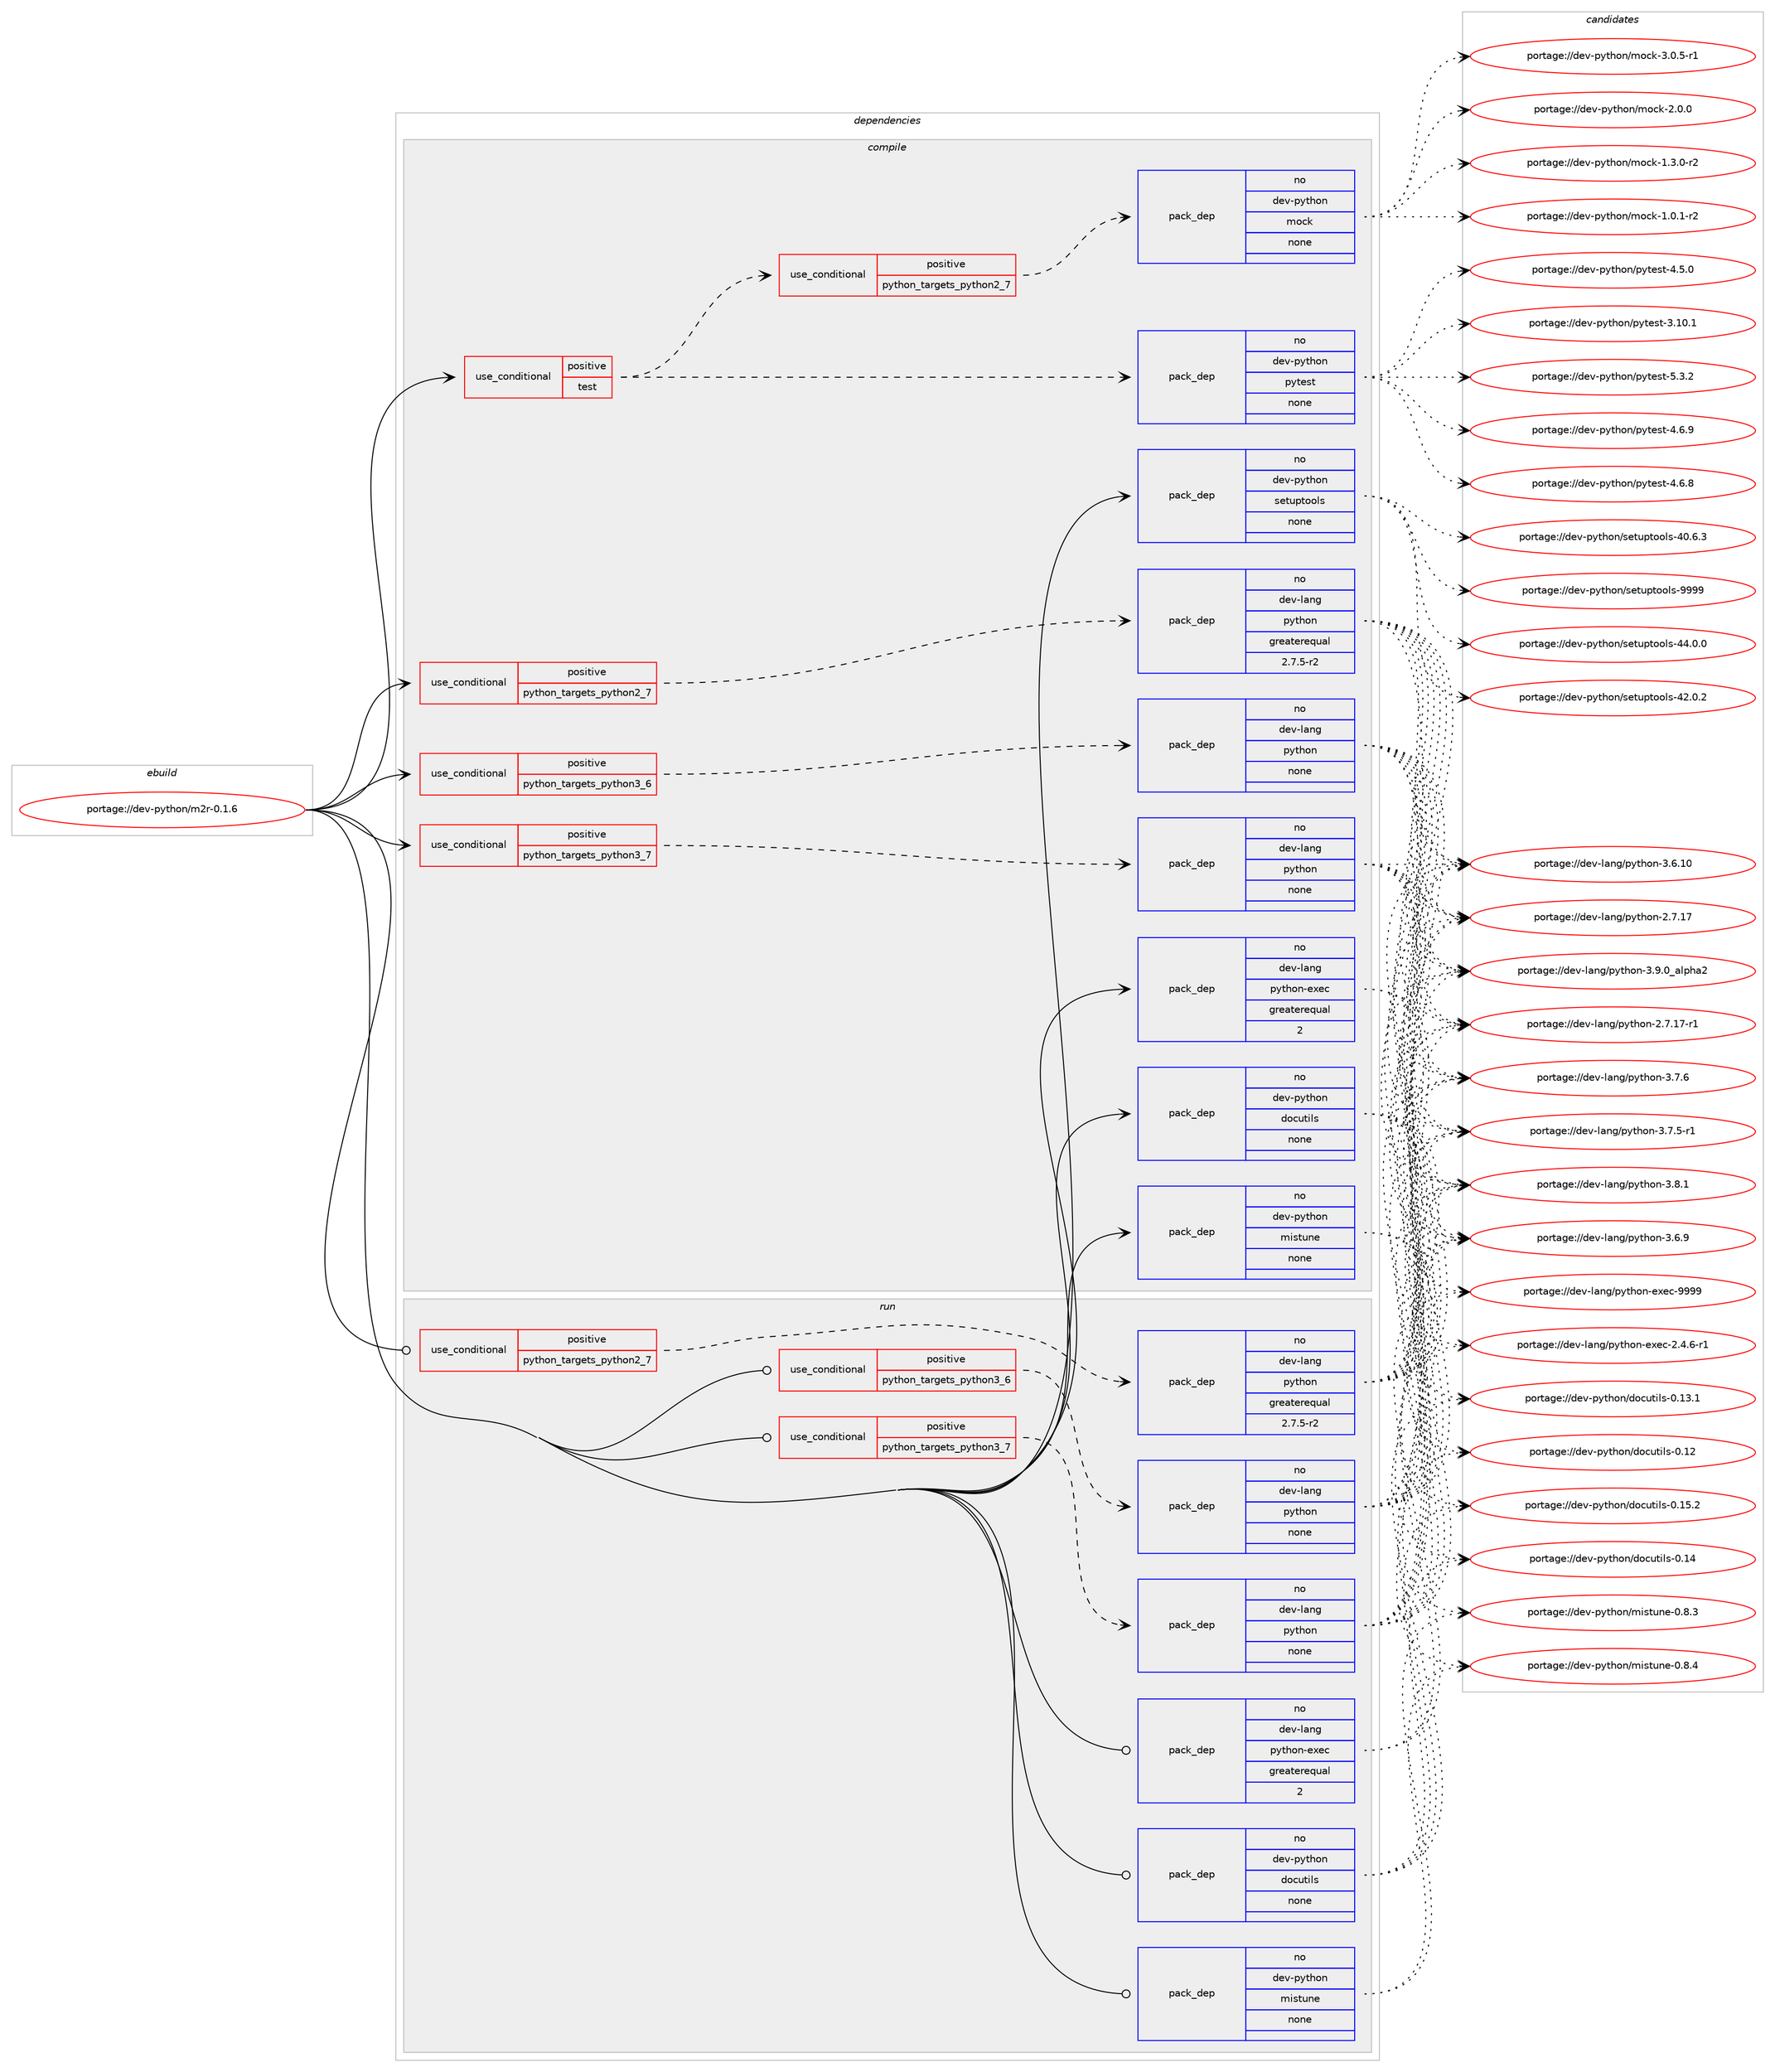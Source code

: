 digraph prolog {

# *************
# Graph options
# *************

newrank=true;
concentrate=true;
compound=true;
graph [rankdir=LR,fontname=Helvetica,fontsize=10,ranksep=1.5];#, ranksep=2.5, nodesep=0.2];
edge  [arrowhead=vee];
node  [fontname=Helvetica,fontsize=10];

# **********
# The ebuild
# **********

subgraph cluster_leftcol {
color=gray;
rank=same;
label=<<i>ebuild</i>>;
id [label="portage://dev-python/m2r-0.1.6", color=red, width=4, href="../dev-python/m2r-0.1.6.svg"];
}

# ****************
# The dependencies
# ****************

subgraph cluster_midcol {
color=gray;
label=<<i>dependencies</i>>;
subgraph cluster_compile {
fillcolor="#eeeeee";
style=filled;
label=<<i>compile</i>>;
subgraph cond113226 {
dependency451487 [label=<<TABLE BORDER="0" CELLBORDER="1" CELLSPACING="0" CELLPADDING="4"><TR><TD ROWSPAN="3" CELLPADDING="10">use_conditional</TD></TR><TR><TD>positive</TD></TR><TR><TD>python_targets_python2_7</TD></TR></TABLE>>, shape=none, color=red];
subgraph pack333281 {
dependency451488 [label=<<TABLE BORDER="0" CELLBORDER="1" CELLSPACING="0" CELLPADDING="4" WIDTH="220"><TR><TD ROWSPAN="6" CELLPADDING="30">pack_dep</TD></TR><TR><TD WIDTH="110">no</TD></TR><TR><TD>dev-lang</TD></TR><TR><TD>python</TD></TR><TR><TD>greaterequal</TD></TR><TR><TD>2.7.5-r2</TD></TR></TABLE>>, shape=none, color=blue];
}
dependency451487:e -> dependency451488:w [weight=20,style="dashed",arrowhead="vee"];
}
id:e -> dependency451487:w [weight=20,style="solid",arrowhead="vee"];
subgraph cond113227 {
dependency451489 [label=<<TABLE BORDER="0" CELLBORDER="1" CELLSPACING="0" CELLPADDING="4"><TR><TD ROWSPAN="3" CELLPADDING="10">use_conditional</TD></TR><TR><TD>positive</TD></TR><TR><TD>python_targets_python3_6</TD></TR></TABLE>>, shape=none, color=red];
subgraph pack333282 {
dependency451490 [label=<<TABLE BORDER="0" CELLBORDER="1" CELLSPACING="0" CELLPADDING="4" WIDTH="220"><TR><TD ROWSPAN="6" CELLPADDING="30">pack_dep</TD></TR><TR><TD WIDTH="110">no</TD></TR><TR><TD>dev-lang</TD></TR><TR><TD>python</TD></TR><TR><TD>none</TD></TR><TR><TD></TD></TR></TABLE>>, shape=none, color=blue];
}
dependency451489:e -> dependency451490:w [weight=20,style="dashed",arrowhead="vee"];
}
id:e -> dependency451489:w [weight=20,style="solid",arrowhead="vee"];
subgraph cond113228 {
dependency451491 [label=<<TABLE BORDER="0" CELLBORDER="1" CELLSPACING="0" CELLPADDING="4"><TR><TD ROWSPAN="3" CELLPADDING="10">use_conditional</TD></TR><TR><TD>positive</TD></TR><TR><TD>python_targets_python3_7</TD></TR></TABLE>>, shape=none, color=red];
subgraph pack333283 {
dependency451492 [label=<<TABLE BORDER="0" CELLBORDER="1" CELLSPACING="0" CELLPADDING="4" WIDTH="220"><TR><TD ROWSPAN="6" CELLPADDING="30">pack_dep</TD></TR><TR><TD WIDTH="110">no</TD></TR><TR><TD>dev-lang</TD></TR><TR><TD>python</TD></TR><TR><TD>none</TD></TR><TR><TD></TD></TR></TABLE>>, shape=none, color=blue];
}
dependency451491:e -> dependency451492:w [weight=20,style="dashed",arrowhead="vee"];
}
id:e -> dependency451491:w [weight=20,style="solid",arrowhead="vee"];
subgraph cond113229 {
dependency451493 [label=<<TABLE BORDER="0" CELLBORDER="1" CELLSPACING="0" CELLPADDING="4"><TR><TD ROWSPAN="3" CELLPADDING="10">use_conditional</TD></TR><TR><TD>positive</TD></TR><TR><TD>test</TD></TR></TABLE>>, shape=none, color=red];
subgraph pack333284 {
dependency451494 [label=<<TABLE BORDER="0" CELLBORDER="1" CELLSPACING="0" CELLPADDING="4" WIDTH="220"><TR><TD ROWSPAN="6" CELLPADDING="30">pack_dep</TD></TR><TR><TD WIDTH="110">no</TD></TR><TR><TD>dev-python</TD></TR><TR><TD>pytest</TD></TR><TR><TD>none</TD></TR><TR><TD></TD></TR></TABLE>>, shape=none, color=blue];
}
dependency451493:e -> dependency451494:w [weight=20,style="dashed",arrowhead="vee"];
subgraph cond113230 {
dependency451495 [label=<<TABLE BORDER="0" CELLBORDER="1" CELLSPACING="0" CELLPADDING="4"><TR><TD ROWSPAN="3" CELLPADDING="10">use_conditional</TD></TR><TR><TD>positive</TD></TR><TR><TD>python_targets_python2_7</TD></TR></TABLE>>, shape=none, color=red];
subgraph pack333285 {
dependency451496 [label=<<TABLE BORDER="0" CELLBORDER="1" CELLSPACING="0" CELLPADDING="4" WIDTH="220"><TR><TD ROWSPAN="6" CELLPADDING="30">pack_dep</TD></TR><TR><TD WIDTH="110">no</TD></TR><TR><TD>dev-python</TD></TR><TR><TD>mock</TD></TR><TR><TD>none</TD></TR><TR><TD></TD></TR></TABLE>>, shape=none, color=blue];
}
dependency451495:e -> dependency451496:w [weight=20,style="dashed",arrowhead="vee"];
}
dependency451493:e -> dependency451495:w [weight=20,style="dashed",arrowhead="vee"];
}
id:e -> dependency451493:w [weight=20,style="solid",arrowhead="vee"];
subgraph pack333286 {
dependency451497 [label=<<TABLE BORDER="0" CELLBORDER="1" CELLSPACING="0" CELLPADDING="4" WIDTH="220"><TR><TD ROWSPAN="6" CELLPADDING="30">pack_dep</TD></TR><TR><TD WIDTH="110">no</TD></TR><TR><TD>dev-lang</TD></TR><TR><TD>python-exec</TD></TR><TR><TD>greaterequal</TD></TR><TR><TD>2</TD></TR></TABLE>>, shape=none, color=blue];
}
id:e -> dependency451497:w [weight=20,style="solid",arrowhead="vee"];
subgraph pack333287 {
dependency451498 [label=<<TABLE BORDER="0" CELLBORDER="1" CELLSPACING="0" CELLPADDING="4" WIDTH="220"><TR><TD ROWSPAN="6" CELLPADDING="30">pack_dep</TD></TR><TR><TD WIDTH="110">no</TD></TR><TR><TD>dev-python</TD></TR><TR><TD>docutils</TD></TR><TR><TD>none</TD></TR><TR><TD></TD></TR></TABLE>>, shape=none, color=blue];
}
id:e -> dependency451498:w [weight=20,style="solid",arrowhead="vee"];
subgraph pack333288 {
dependency451499 [label=<<TABLE BORDER="0" CELLBORDER="1" CELLSPACING="0" CELLPADDING="4" WIDTH="220"><TR><TD ROWSPAN="6" CELLPADDING="30">pack_dep</TD></TR><TR><TD WIDTH="110">no</TD></TR><TR><TD>dev-python</TD></TR><TR><TD>mistune</TD></TR><TR><TD>none</TD></TR><TR><TD></TD></TR></TABLE>>, shape=none, color=blue];
}
id:e -> dependency451499:w [weight=20,style="solid",arrowhead="vee"];
subgraph pack333289 {
dependency451500 [label=<<TABLE BORDER="0" CELLBORDER="1" CELLSPACING="0" CELLPADDING="4" WIDTH="220"><TR><TD ROWSPAN="6" CELLPADDING="30">pack_dep</TD></TR><TR><TD WIDTH="110">no</TD></TR><TR><TD>dev-python</TD></TR><TR><TD>setuptools</TD></TR><TR><TD>none</TD></TR><TR><TD></TD></TR></TABLE>>, shape=none, color=blue];
}
id:e -> dependency451500:w [weight=20,style="solid",arrowhead="vee"];
}
subgraph cluster_compileandrun {
fillcolor="#eeeeee";
style=filled;
label=<<i>compile and run</i>>;
}
subgraph cluster_run {
fillcolor="#eeeeee";
style=filled;
label=<<i>run</i>>;
subgraph cond113231 {
dependency451501 [label=<<TABLE BORDER="0" CELLBORDER="1" CELLSPACING="0" CELLPADDING="4"><TR><TD ROWSPAN="3" CELLPADDING="10">use_conditional</TD></TR><TR><TD>positive</TD></TR><TR><TD>python_targets_python2_7</TD></TR></TABLE>>, shape=none, color=red];
subgraph pack333290 {
dependency451502 [label=<<TABLE BORDER="0" CELLBORDER="1" CELLSPACING="0" CELLPADDING="4" WIDTH="220"><TR><TD ROWSPAN="6" CELLPADDING="30">pack_dep</TD></TR><TR><TD WIDTH="110">no</TD></TR><TR><TD>dev-lang</TD></TR><TR><TD>python</TD></TR><TR><TD>greaterequal</TD></TR><TR><TD>2.7.5-r2</TD></TR></TABLE>>, shape=none, color=blue];
}
dependency451501:e -> dependency451502:w [weight=20,style="dashed",arrowhead="vee"];
}
id:e -> dependency451501:w [weight=20,style="solid",arrowhead="odot"];
subgraph cond113232 {
dependency451503 [label=<<TABLE BORDER="0" CELLBORDER="1" CELLSPACING="0" CELLPADDING="4"><TR><TD ROWSPAN="3" CELLPADDING="10">use_conditional</TD></TR><TR><TD>positive</TD></TR><TR><TD>python_targets_python3_6</TD></TR></TABLE>>, shape=none, color=red];
subgraph pack333291 {
dependency451504 [label=<<TABLE BORDER="0" CELLBORDER="1" CELLSPACING="0" CELLPADDING="4" WIDTH="220"><TR><TD ROWSPAN="6" CELLPADDING="30">pack_dep</TD></TR><TR><TD WIDTH="110">no</TD></TR><TR><TD>dev-lang</TD></TR><TR><TD>python</TD></TR><TR><TD>none</TD></TR><TR><TD></TD></TR></TABLE>>, shape=none, color=blue];
}
dependency451503:e -> dependency451504:w [weight=20,style="dashed",arrowhead="vee"];
}
id:e -> dependency451503:w [weight=20,style="solid",arrowhead="odot"];
subgraph cond113233 {
dependency451505 [label=<<TABLE BORDER="0" CELLBORDER="1" CELLSPACING="0" CELLPADDING="4"><TR><TD ROWSPAN="3" CELLPADDING="10">use_conditional</TD></TR><TR><TD>positive</TD></TR><TR><TD>python_targets_python3_7</TD></TR></TABLE>>, shape=none, color=red];
subgraph pack333292 {
dependency451506 [label=<<TABLE BORDER="0" CELLBORDER="1" CELLSPACING="0" CELLPADDING="4" WIDTH="220"><TR><TD ROWSPAN="6" CELLPADDING="30">pack_dep</TD></TR><TR><TD WIDTH="110">no</TD></TR><TR><TD>dev-lang</TD></TR><TR><TD>python</TD></TR><TR><TD>none</TD></TR><TR><TD></TD></TR></TABLE>>, shape=none, color=blue];
}
dependency451505:e -> dependency451506:w [weight=20,style="dashed",arrowhead="vee"];
}
id:e -> dependency451505:w [weight=20,style="solid",arrowhead="odot"];
subgraph pack333293 {
dependency451507 [label=<<TABLE BORDER="0" CELLBORDER="1" CELLSPACING="0" CELLPADDING="4" WIDTH="220"><TR><TD ROWSPAN="6" CELLPADDING="30">pack_dep</TD></TR><TR><TD WIDTH="110">no</TD></TR><TR><TD>dev-lang</TD></TR><TR><TD>python-exec</TD></TR><TR><TD>greaterequal</TD></TR><TR><TD>2</TD></TR></TABLE>>, shape=none, color=blue];
}
id:e -> dependency451507:w [weight=20,style="solid",arrowhead="odot"];
subgraph pack333294 {
dependency451508 [label=<<TABLE BORDER="0" CELLBORDER="1" CELLSPACING="0" CELLPADDING="4" WIDTH="220"><TR><TD ROWSPAN="6" CELLPADDING="30">pack_dep</TD></TR><TR><TD WIDTH="110">no</TD></TR><TR><TD>dev-python</TD></TR><TR><TD>docutils</TD></TR><TR><TD>none</TD></TR><TR><TD></TD></TR></TABLE>>, shape=none, color=blue];
}
id:e -> dependency451508:w [weight=20,style="solid",arrowhead="odot"];
subgraph pack333295 {
dependency451509 [label=<<TABLE BORDER="0" CELLBORDER="1" CELLSPACING="0" CELLPADDING="4" WIDTH="220"><TR><TD ROWSPAN="6" CELLPADDING="30">pack_dep</TD></TR><TR><TD WIDTH="110">no</TD></TR><TR><TD>dev-python</TD></TR><TR><TD>mistune</TD></TR><TR><TD>none</TD></TR><TR><TD></TD></TR></TABLE>>, shape=none, color=blue];
}
id:e -> dependency451509:w [weight=20,style="solid",arrowhead="odot"];
}
}

# **************
# The candidates
# **************

subgraph cluster_choices {
rank=same;
color=gray;
label=<<i>candidates</i>>;

subgraph choice333281 {
color=black;
nodesep=1;
choice10010111845108971101034711212111610411111045514657464895971081121049750 [label="portage://dev-lang/python-3.9.0_alpha2", color=red, width=4,href="../dev-lang/python-3.9.0_alpha2.svg"];
choice100101118451089711010347112121116104111110455146564649 [label="portage://dev-lang/python-3.8.1", color=red, width=4,href="../dev-lang/python-3.8.1.svg"];
choice100101118451089711010347112121116104111110455146554654 [label="portage://dev-lang/python-3.7.6", color=red, width=4,href="../dev-lang/python-3.7.6.svg"];
choice1001011184510897110103471121211161041111104551465546534511449 [label="portage://dev-lang/python-3.7.5-r1", color=red, width=4,href="../dev-lang/python-3.7.5-r1.svg"];
choice100101118451089711010347112121116104111110455146544657 [label="portage://dev-lang/python-3.6.9", color=red, width=4,href="../dev-lang/python-3.6.9.svg"];
choice10010111845108971101034711212111610411111045514654464948 [label="portage://dev-lang/python-3.6.10", color=red, width=4,href="../dev-lang/python-3.6.10.svg"];
choice100101118451089711010347112121116104111110455046554649554511449 [label="portage://dev-lang/python-2.7.17-r1", color=red, width=4,href="../dev-lang/python-2.7.17-r1.svg"];
choice10010111845108971101034711212111610411111045504655464955 [label="portage://dev-lang/python-2.7.17", color=red, width=4,href="../dev-lang/python-2.7.17.svg"];
dependency451488:e -> choice10010111845108971101034711212111610411111045514657464895971081121049750:w [style=dotted,weight="100"];
dependency451488:e -> choice100101118451089711010347112121116104111110455146564649:w [style=dotted,weight="100"];
dependency451488:e -> choice100101118451089711010347112121116104111110455146554654:w [style=dotted,weight="100"];
dependency451488:e -> choice1001011184510897110103471121211161041111104551465546534511449:w [style=dotted,weight="100"];
dependency451488:e -> choice100101118451089711010347112121116104111110455146544657:w [style=dotted,weight="100"];
dependency451488:e -> choice10010111845108971101034711212111610411111045514654464948:w [style=dotted,weight="100"];
dependency451488:e -> choice100101118451089711010347112121116104111110455046554649554511449:w [style=dotted,weight="100"];
dependency451488:e -> choice10010111845108971101034711212111610411111045504655464955:w [style=dotted,weight="100"];
}
subgraph choice333282 {
color=black;
nodesep=1;
choice10010111845108971101034711212111610411111045514657464895971081121049750 [label="portage://dev-lang/python-3.9.0_alpha2", color=red, width=4,href="../dev-lang/python-3.9.0_alpha2.svg"];
choice100101118451089711010347112121116104111110455146564649 [label="portage://dev-lang/python-3.8.1", color=red, width=4,href="../dev-lang/python-3.8.1.svg"];
choice100101118451089711010347112121116104111110455146554654 [label="portage://dev-lang/python-3.7.6", color=red, width=4,href="../dev-lang/python-3.7.6.svg"];
choice1001011184510897110103471121211161041111104551465546534511449 [label="portage://dev-lang/python-3.7.5-r1", color=red, width=4,href="../dev-lang/python-3.7.5-r1.svg"];
choice100101118451089711010347112121116104111110455146544657 [label="portage://dev-lang/python-3.6.9", color=red, width=4,href="../dev-lang/python-3.6.9.svg"];
choice10010111845108971101034711212111610411111045514654464948 [label="portage://dev-lang/python-3.6.10", color=red, width=4,href="../dev-lang/python-3.6.10.svg"];
choice100101118451089711010347112121116104111110455046554649554511449 [label="portage://dev-lang/python-2.7.17-r1", color=red, width=4,href="../dev-lang/python-2.7.17-r1.svg"];
choice10010111845108971101034711212111610411111045504655464955 [label="portage://dev-lang/python-2.7.17", color=red, width=4,href="../dev-lang/python-2.7.17.svg"];
dependency451490:e -> choice10010111845108971101034711212111610411111045514657464895971081121049750:w [style=dotted,weight="100"];
dependency451490:e -> choice100101118451089711010347112121116104111110455146564649:w [style=dotted,weight="100"];
dependency451490:e -> choice100101118451089711010347112121116104111110455146554654:w [style=dotted,weight="100"];
dependency451490:e -> choice1001011184510897110103471121211161041111104551465546534511449:w [style=dotted,weight="100"];
dependency451490:e -> choice100101118451089711010347112121116104111110455146544657:w [style=dotted,weight="100"];
dependency451490:e -> choice10010111845108971101034711212111610411111045514654464948:w [style=dotted,weight="100"];
dependency451490:e -> choice100101118451089711010347112121116104111110455046554649554511449:w [style=dotted,weight="100"];
dependency451490:e -> choice10010111845108971101034711212111610411111045504655464955:w [style=dotted,weight="100"];
}
subgraph choice333283 {
color=black;
nodesep=1;
choice10010111845108971101034711212111610411111045514657464895971081121049750 [label="portage://dev-lang/python-3.9.0_alpha2", color=red, width=4,href="../dev-lang/python-3.9.0_alpha2.svg"];
choice100101118451089711010347112121116104111110455146564649 [label="portage://dev-lang/python-3.8.1", color=red, width=4,href="../dev-lang/python-3.8.1.svg"];
choice100101118451089711010347112121116104111110455146554654 [label="portage://dev-lang/python-3.7.6", color=red, width=4,href="../dev-lang/python-3.7.6.svg"];
choice1001011184510897110103471121211161041111104551465546534511449 [label="portage://dev-lang/python-3.7.5-r1", color=red, width=4,href="../dev-lang/python-3.7.5-r1.svg"];
choice100101118451089711010347112121116104111110455146544657 [label="portage://dev-lang/python-3.6.9", color=red, width=4,href="../dev-lang/python-3.6.9.svg"];
choice10010111845108971101034711212111610411111045514654464948 [label="portage://dev-lang/python-3.6.10", color=red, width=4,href="../dev-lang/python-3.6.10.svg"];
choice100101118451089711010347112121116104111110455046554649554511449 [label="portage://dev-lang/python-2.7.17-r1", color=red, width=4,href="../dev-lang/python-2.7.17-r1.svg"];
choice10010111845108971101034711212111610411111045504655464955 [label="portage://dev-lang/python-2.7.17", color=red, width=4,href="../dev-lang/python-2.7.17.svg"];
dependency451492:e -> choice10010111845108971101034711212111610411111045514657464895971081121049750:w [style=dotted,weight="100"];
dependency451492:e -> choice100101118451089711010347112121116104111110455146564649:w [style=dotted,weight="100"];
dependency451492:e -> choice100101118451089711010347112121116104111110455146554654:w [style=dotted,weight="100"];
dependency451492:e -> choice1001011184510897110103471121211161041111104551465546534511449:w [style=dotted,weight="100"];
dependency451492:e -> choice100101118451089711010347112121116104111110455146544657:w [style=dotted,weight="100"];
dependency451492:e -> choice10010111845108971101034711212111610411111045514654464948:w [style=dotted,weight="100"];
dependency451492:e -> choice100101118451089711010347112121116104111110455046554649554511449:w [style=dotted,weight="100"];
dependency451492:e -> choice10010111845108971101034711212111610411111045504655464955:w [style=dotted,weight="100"];
}
subgraph choice333284 {
color=black;
nodesep=1;
choice1001011184511212111610411111047112121116101115116455346514650 [label="portage://dev-python/pytest-5.3.2", color=red, width=4,href="../dev-python/pytest-5.3.2.svg"];
choice1001011184511212111610411111047112121116101115116455246544657 [label="portage://dev-python/pytest-4.6.9", color=red, width=4,href="../dev-python/pytest-4.6.9.svg"];
choice1001011184511212111610411111047112121116101115116455246544656 [label="portage://dev-python/pytest-4.6.8", color=red, width=4,href="../dev-python/pytest-4.6.8.svg"];
choice1001011184511212111610411111047112121116101115116455246534648 [label="portage://dev-python/pytest-4.5.0", color=red, width=4,href="../dev-python/pytest-4.5.0.svg"];
choice100101118451121211161041111104711212111610111511645514649484649 [label="portage://dev-python/pytest-3.10.1", color=red, width=4,href="../dev-python/pytest-3.10.1.svg"];
dependency451494:e -> choice1001011184511212111610411111047112121116101115116455346514650:w [style=dotted,weight="100"];
dependency451494:e -> choice1001011184511212111610411111047112121116101115116455246544657:w [style=dotted,weight="100"];
dependency451494:e -> choice1001011184511212111610411111047112121116101115116455246544656:w [style=dotted,weight="100"];
dependency451494:e -> choice1001011184511212111610411111047112121116101115116455246534648:w [style=dotted,weight="100"];
dependency451494:e -> choice100101118451121211161041111104711212111610111511645514649484649:w [style=dotted,weight="100"];
}
subgraph choice333285 {
color=black;
nodesep=1;
choice1001011184511212111610411111047109111991074551464846534511449 [label="portage://dev-python/mock-3.0.5-r1", color=red, width=4,href="../dev-python/mock-3.0.5-r1.svg"];
choice100101118451121211161041111104710911199107455046484648 [label="portage://dev-python/mock-2.0.0", color=red, width=4,href="../dev-python/mock-2.0.0.svg"];
choice1001011184511212111610411111047109111991074549465146484511450 [label="portage://dev-python/mock-1.3.0-r2", color=red, width=4,href="../dev-python/mock-1.3.0-r2.svg"];
choice1001011184511212111610411111047109111991074549464846494511450 [label="portage://dev-python/mock-1.0.1-r2", color=red, width=4,href="../dev-python/mock-1.0.1-r2.svg"];
dependency451496:e -> choice1001011184511212111610411111047109111991074551464846534511449:w [style=dotted,weight="100"];
dependency451496:e -> choice100101118451121211161041111104710911199107455046484648:w [style=dotted,weight="100"];
dependency451496:e -> choice1001011184511212111610411111047109111991074549465146484511450:w [style=dotted,weight="100"];
dependency451496:e -> choice1001011184511212111610411111047109111991074549464846494511450:w [style=dotted,weight="100"];
}
subgraph choice333286 {
color=black;
nodesep=1;
choice10010111845108971101034711212111610411111045101120101994557575757 [label="portage://dev-lang/python-exec-9999", color=red, width=4,href="../dev-lang/python-exec-9999.svg"];
choice10010111845108971101034711212111610411111045101120101994550465246544511449 [label="portage://dev-lang/python-exec-2.4.6-r1", color=red, width=4,href="../dev-lang/python-exec-2.4.6-r1.svg"];
dependency451497:e -> choice10010111845108971101034711212111610411111045101120101994557575757:w [style=dotted,weight="100"];
dependency451497:e -> choice10010111845108971101034711212111610411111045101120101994550465246544511449:w [style=dotted,weight="100"];
}
subgraph choice333287 {
color=black;
nodesep=1;
choice10010111845112121116104111110471001119911711610510811545484649534650 [label="portage://dev-python/docutils-0.15.2", color=red, width=4,href="../dev-python/docutils-0.15.2.svg"];
choice1001011184511212111610411111047100111991171161051081154548464952 [label="portage://dev-python/docutils-0.14", color=red, width=4,href="../dev-python/docutils-0.14.svg"];
choice10010111845112121116104111110471001119911711610510811545484649514649 [label="portage://dev-python/docutils-0.13.1", color=red, width=4,href="../dev-python/docutils-0.13.1.svg"];
choice1001011184511212111610411111047100111991171161051081154548464950 [label="portage://dev-python/docutils-0.12", color=red, width=4,href="../dev-python/docutils-0.12.svg"];
dependency451498:e -> choice10010111845112121116104111110471001119911711610510811545484649534650:w [style=dotted,weight="100"];
dependency451498:e -> choice1001011184511212111610411111047100111991171161051081154548464952:w [style=dotted,weight="100"];
dependency451498:e -> choice10010111845112121116104111110471001119911711610510811545484649514649:w [style=dotted,weight="100"];
dependency451498:e -> choice1001011184511212111610411111047100111991171161051081154548464950:w [style=dotted,weight="100"];
}
subgraph choice333288 {
color=black;
nodesep=1;
choice1001011184511212111610411111047109105115116117110101454846564652 [label="portage://dev-python/mistune-0.8.4", color=red, width=4,href="../dev-python/mistune-0.8.4.svg"];
choice1001011184511212111610411111047109105115116117110101454846564651 [label="portage://dev-python/mistune-0.8.3", color=red, width=4,href="../dev-python/mistune-0.8.3.svg"];
dependency451499:e -> choice1001011184511212111610411111047109105115116117110101454846564652:w [style=dotted,weight="100"];
dependency451499:e -> choice1001011184511212111610411111047109105115116117110101454846564651:w [style=dotted,weight="100"];
}
subgraph choice333289 {
color=black;
nodesep=1;
choice10010111845112121116104111110471151011161171121161111111081154557575757 [label="portage://dev-python/setuptools-9999", color=red, width=4,href="../dev-python/setuptools-9999.svg"];
choice100101118451121211161041111104711510111611711211611111110811545525246484648 [label="portage://dev-python/setuptools-44.0.0", color=red, width=4,href="../dev-python/setuptools-44.0.0.svg"];
choice100101118451121211161041111104711510111611711211611111110811545525046484650 [label="portage://dev-python/setuptools-42.0.2", color=red, width=4,href="../dev-python/setuptools-42.0.2.svg"];
choice100101118451121211161041111104711510111611711211611111110811545524846544651 [label="portage://dev-python/setuptools-40.6.3", color=red, width=4,href="../dev-python/setuptools-40.6.3.svg"];
dependency451500:e -> choice10010111845112121116104111110471151011161171121161111111081154557575757:w [style=dotted,weight="100"];
dependency451500:e -> choice100101118451121211161041111104711510111611711211611111110811545525246484648:w [style=dotted,weight="100"];
dependency451500:e -> choice100101118451121211161041111104711510111611711211611111110811545525046484650:w [style=dotted,weight="100"];
dependency451500:e -> choice100101118451121211161041111104711510111611711211611111110811545524846544651:w [style=dotted,weight="100"];
}
subgraph choice333290 {
color=black;
nodesep=1;
choice10010111845108971101034711212111610411111045514657464895971081121049750 [label="portage://dev-lang/python-3.9.0_alpha2", color=red, width=4,href="../dev-lang/python-3.9.0_alpha2.svg"];
choice100101118451089711010347112121116104111110455146564649 [label="portage://dev-lang/python-3.8.1", color=red, width=4,href="../dev-lang/python-3.8.1.svg"];
choice100101118451089711010347112121116104111110455146554654 [label="portage://dev-lang/python-3.7.6", color=red, width=4,href="../dev-lang/python-3.7.6.svg"];
choice1001011184510897110103471121211161041111104551465546534511449 [label="portage://dev-lang/python-3.7.5-r1", color=red, width=4,href="../dev-lang/python-3.7.5-r1.svg"];
choice100101118451089711010347112121116104111110455146544657 [label="portage://dev-lang/python-3.6.9", color=red, width=4,href="../dev-lang/python-3.6.9.svg"];
choice10010111845108971101034711212111610411111045514654464948 [label="portage://dev-lang/python-3.6.10", color=red, width=4,href="../dev-lang/python-3.6.10.svg"];
choice100101118451089711010347112121116104111110455046554649554511449 [label="portage://dev-lang/python-2.7.17-r1", color=red, width=4,href="../dev-lang/python-2.7.17-r1.svg"];
choice10010111845108971101034711212111610411111045504655464955 [label="portage://dev-lang/python-2.7.17", color=red, width=4,href="../dev-lang/python-2.7.17.svg"];
dependency451502:e -> choice10010111845108971101034711212111610411111045514657464895971081121049750:w [style=dotted,weight="100"];
dependency451502:e -> choice100101118451089711010347112121116104111110455146564649:w [style=dotted,weight="100"];
dependency451502:e -> choice100101118451089711010347112121116104111110455146554654:w [style=dotted,weight="100"];
dependency451502:e -> choice1001011184510897110103471121211161041111104551465546534511449:w [style=dotted,weight="100"];
dependency451502:e -> choice100101118451089711010347112121116104111110455146544657:w [style=dotted,weight="100"];
dependency451502:e -> choice10010111845108971101034711212111610411111045514654464948:w [style=dotted,weight="100"];
dependency451502:e -> choice100101118451089711010347112121116104111110455046554649554511449:w [style=dotted,weight="100"];
dependency451502:e -> choice10010111845108971101034711212111610411111045504655464955:w [style=dotted,weight="100"];
}
subgraph choice333291 {
color=black;
nodesep=1;
choice10010111845108971101034711212111610411111045514657464895971081121049750 [label="portage://dev-lang/python-3.9.0_alpha2", color=red, width=4,href="../dev-lang/python-3.9.0_alpha2.svg"];
choice100101118451089711010347112121116104111110455146564649 [label="portage://dev-lang/python-3.8.1", color=red, width=4,href="../dev-lang/python-3.8.1.svg"];
choice100101118451089711010347112121116104111110455146554654 [label="portage://dev-lang/python-3.7.6", color=red, width=4,href="../dev-lang/python-3.7.6.svg"];
choice1001011184510897110103471121211161041111104551465546534511449 [label="portage://dev-lang/python-3.7.5-r1", color=red, width=4,href="../dev-lang/python-3.7.5-r1.svg"];
choice100101118451089711010347112121116104111110455146544657 [label="portage://dev-lang/python-3.6.9", color=red, width=4,href="../dev-lang/python-3.6.9.svg"];
choice10010111845108971101034711212111610411111045514654464948 [label="portage://dev-lang/python-3.6.10", color=red, width=4,href="../dev-lang/python-3.6.10.svg"];
choice100101118451089711010347112121116104111110455046554649554511449 [label="portage://dev-lang/python-2.7.17-r1", color=red, width=4,href="../dev-lang/python-2.7.17-r1.svg"];
choice10010111845108971101034711212111610411111045504655464955 [label="portage://dev-lang/python-2.7.17", color=red, width=4,href="../dev-lang/python-2.7.17.svg"];
dependency451504:e -> choice10010111845108971101034711212111610411111045514657464895971081121049750:w [style=dotted,weight="100"];
dependency451504:e -> choice100101118451089711010347112121116104111110455146564649:w [style=dotted,weight="100"];
dependency451504:e -> choice100101118451089711010347112121116104111110455146554654:w [style=dotted,weight="100"];
dependency451504:e -> choice1001011184510897110103471121211161041111104551465546534511449:w [style=dotted,weight="100"];
dependency451504:e -> choice100101118451089711010347112121116104111110455146544657:w [style=dotted,weight="100"];
dependency451504:e -> choice10010111845108971101034711212111610411111045514654464948:w [style=dotted,weight="100"];
dependency451504:e -> choice100101118451089711010347112121116104111110455046554649554511449:w [style=dotted,weight="100"];
dependency451504:e -> choice10010111845108971101034711212111610411111045504655464955:w [style=dotted,weight="100"];
}
subgraph choice333292 {
color=black;
nodesep=1;
choice10010111845108971101034711212111610411111045514657464895971081121049750 [label="portage://dev-lang/python-3.9.0_alpha2", color=red, width=4,href="../dev-lang/python-3.9.0_alpha2.svg"];
choice100101118451089711010347112121116104111110455146564649 [label="portage://dev-lang/python-3.8.1", color=red, width=4,href="../dev-lang/python-3.8.1.svg"];
choice100101118451089711010347112121116104111110455146554654 [label="portage://dev-lang/python-3.7.6", color=red, width=4,href="../dev-lang/python-3.7.6.svg"];
choice1001011184510897110103471121211161041111104551465546534511449 [label="portage://dev-lang/python-3.7.5-r1", color=red, width=4,href="../dev-lang/python-3.7.5-r1.svg"];
choice100101118451089711010347112121116104111110455146544657 [label="portage://dev-lang/python-3.6.9", color=red, width=4,href="../dev-lang/python-3.6.9.svg"];
choice10010111845108971101034711212111610411111045514654464948 [label="portage://dev-lang/python-3.6.10", color=red, width=4,href="../dev-lang/python-3.6.10.svg"];
choice100101118451089711010347112121116104111110455046554649554511449 [label="portage://dev-lang/python-2.7.17-r1", color=red, width=4,href="../dev-lang/python-2.7.17-r1.svg"];
choice10010111845108971101034711212111610411111045504655464955 [label="portage://dev-lang/python-2.7.17", color=red, width=4,href="../dev-lang/python-2.7.17.svg"];
dependency451506:e -> choice10010111845108971101034711212111610411111045514657464895971081121049750:w [style=dotted,weight="100"];
dependency451506:e -> choice100101118451089711010347112121116104111110455146564649:w [style=dotted,weight="100"];
dependency451506:e -> choice100101118451089711010347112121116104111110455146554654:w [style=dotted,weight="100"];
dependency451506:e -> choice1001011184510897110103471121211161041111104551465546534511449:w [style=dotted,weight="100"];
dependency451506:e -> choice100101118451089711010347112121116104111110455146544657:w [style=dotted,weight="100"];
dependency451506:e -> choice10010111845108971101034711212111610411111045514654464948:w [style=dotted,weight="100"];
dependency451506:e -> choice100101118451089711010347112121116104111110455046554649554511449:w [style=dotted,weight="100"];
dependency451506:e -> choice10010111845108971101034711212111610411111045504655464955:w [style=dotted,weight="100"];
}
subgraph choice333293 {
color=black;
nodesep=1;
choice10010111845108971101034711212111610411111045101120101994557575757 [label="portage://dev-lang/python-exec-9999", color=red, width=4,href="../dev-lang/python-exec-9999.svg"];
choice10010111845108971101034711212111610411111045101120101994550465246544511449 [label="portage://dev-lang/python-exec-2.4.6-r1", color=red, width=4,href="../dev-lang/python-exec-2.4.6-r1.svg"];
dependency451507:e -> choice10010111845108971101034711212111610411111045101120101994557575757:w [style=dotted,weight="100"];
dependency451507:e -> choice10010111845108971101034711212111610411111045101120101994550465246544511449:w [style=dotted,weight="100"];
}
subgraph choice333294 {
color=black;
nodesep=1;
choice10010111845112121116104111110471001119911711610510811545484649534650 [label="portage://dev-python/docutils-0.15.2", color=red, width=4,href="../dev-python/docutils-0.15.2.svg"];
choice1001011184511212111610411111047100111991171161051081154548464952 [label="portage://dev-python/docutils-0.14", color=red, width=4,href="../dev-python/docutils-0.14.svg"];
choice10010111845112121116104111110471001119911711610510811545484649514649 [label="portage://dev-python/docutils-0.13.1", color=red, width=4,href="../dev-python/docutils-0.13.1.svg"];
choice1001011184511212111610411111047100111991171161051081154548464950 [label="portage://dev-python/docutils-0.12", color=red, width=4,href="../dev-python/docutils-0.12.svg"];
dependency451508:e -> choice10010111845112121116104111110471001119911711610510811545484649534650:w [style=dotted,weight="100"];
dependency451508:e -> choice1001011184511212111610411111047100111991171161051081154548464952:w [style=dotted,weight="100"];
dependency451508:e -> choice10010111845112121116104111110471001119911711610510811545484649514649:w [style=dotted,weight="100"];
dependency451508:e -> choice1001011184511212111610411111047100111991171161051081154548464950:w [style=dotted,weight="100"];
}
subgraph choice333295 {
color=black;
nodesep=1;
choice1001011184511212111610411111047109105115116117110101454846564652 [label="portage://dev-python/mistune-0.8.4", color=red, width=4,href="../dev-python/mistune-0.8.4.svg"];
choice1001011184511212111610411111047109105115116117110101454846564651 [label="portage://dev-python/mistune-0.8.3", color=red, width=4,href="../dev-python/mistune-0.8.3.svg"];
dependency451509:e -> choice1001011184511212111610411111047109105115116117110101454846564652:w [style=dotted,weight="100"];
dependency451509:e -> choice1001011184511212111610411111047109105115116117110101454846564651:w [style=dotted,weight="100"];
}
}

}
